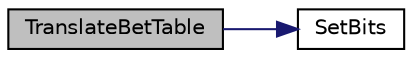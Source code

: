 digraph G
{
  edge [fontname="Helvetica",fontsize="10",labelfontname="Helvetica",labelfontsize="10"];
  node [fontname="Helvetica",fontsize="10",shape=record];
  rankdir="LR";
  Node1 [label="TranslateBetTable",height=0.2,width=0.4,color="black", fillcolor="grey75", style="filled" fontcolor="black"];
  Node1 -> Node2 [color="midnightblue",fontsize="10",style="solid",fontname="Helvetica"];
  Node2 [label="SetBits",height=0.2,width=0.4,color="black", fillcolor="white", style="filled",URL="$_s_base_file_table_8cpp.html#a7e3dbff814293faac1f316aa85f0dcf7"];
}
